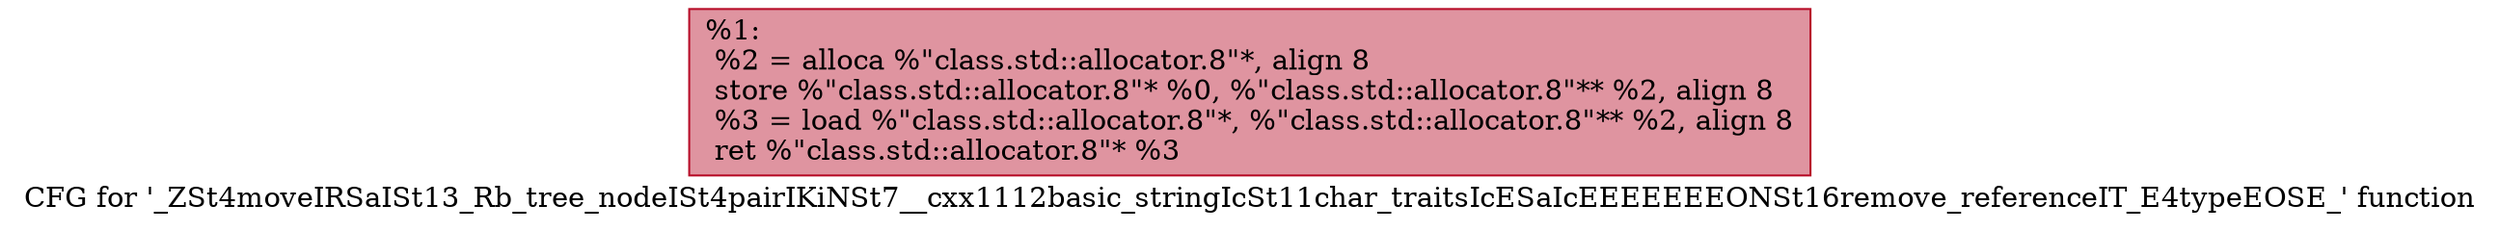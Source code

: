 digraph "CFG for '_ZSt4moveIRSaISt13_Rb_tree_nodeISt4pairIKiNSt7__cxx1112basic_stringIcSt11char_traitsIcESaIcEEEEEEEONSt16remove_referenceIT_E4typeEOSE_' function" {
	label="CFG for '_ZSt4moveIRSaISt13_Rb_tree_nodeISt4pairIKiNSt7__cxx1112basic_stringIcSt11char_traitsIcESaIcEEEEEEEONSt16remove_referenceIT_E4typeEOSE_' function";

	Node0x561d2df37140 [shape=record,color="#b70d28ff", style=filled, fillcolor="#b70d2870",label="{%1:\l  %2 = alloca %\"class.std::allocator.8\"*, align 8\l  store %\"class.std::allocator.8\"* %0, %\"class.std::allocator.8\"** %2, align 8\l  %3 = load %\"class.std::allocator.8\"*, %\"class.std::allocator.8\"** %2, align 8\l  ret %\"class.std::allocator.8\"* %3\l}"];
}
